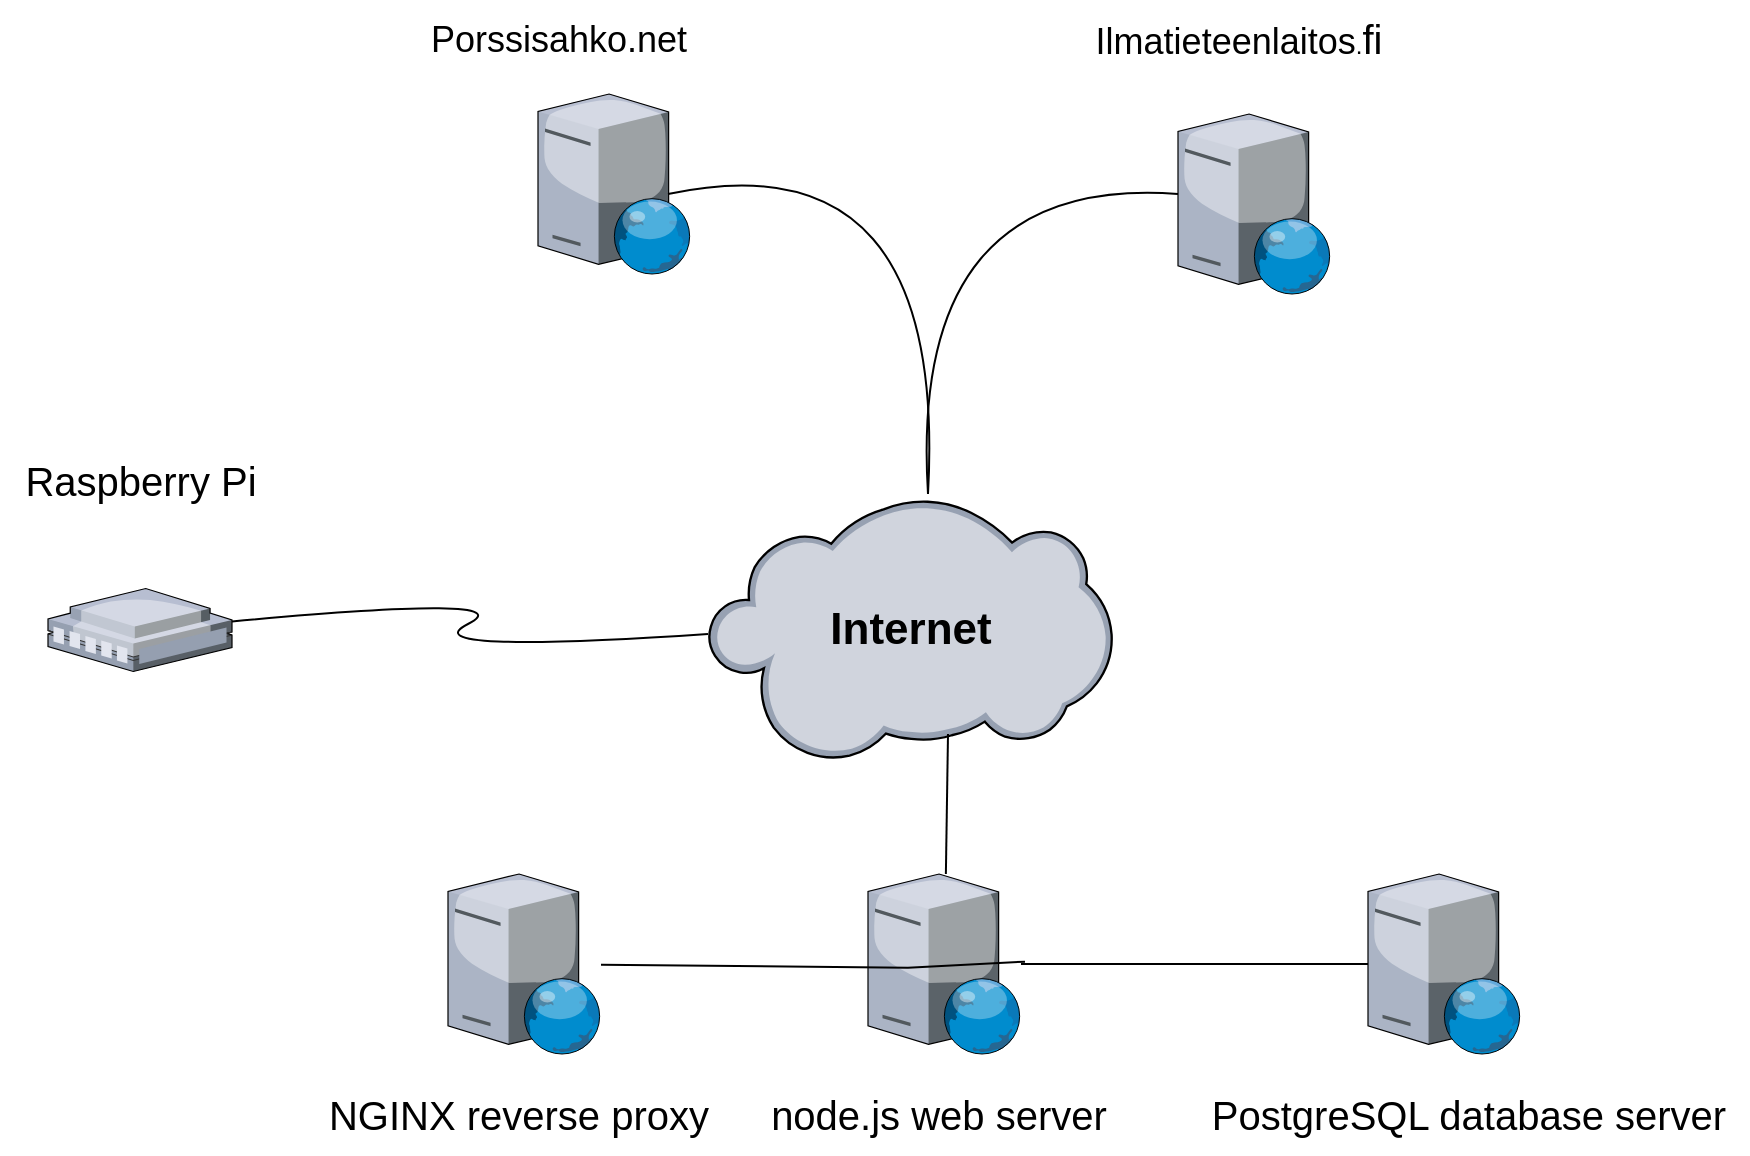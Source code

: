 <mxfile version="21.6.8" type="device">
  <diagram name="Page-1" id="FNjy7vPUue7BM_zLJFXV">
    <mxGraphModel dx="910" dy="1183" grid="1" gridSize="10" guides="1" tooltips="1" connect="1" arrows="1" fold="1" page="1" pageScale="1" pageWidth="1169" pageHeight="827" math="0" shadow="0">
      <root>
        <mxCell id="0" />
        <mxCell id="1" parent="0" />
        <mxCell id="IJgoSyGLdFJKMN9JlqgX-1" value="" style="verticalLabelPosition=bottom;sketch=0;aspect=fixed;html=1;verticalAlign=top;strokeColor=none;align=center;outlineConnect=0;shape=mxgraph.citrix.web_server;" parent="1" vertex="1">
          <mxGeometry x="315" y="80" width="76.5" height="90" as="geometry" />
        </mxCell>
        <mxCell id="IJgoSyGLdFJKMN9JlqgX-2" value="" style="verticalLabelPosition=bottom;sketch=0;aspect=fixed;html=1;verticalAlign=top;strokeColor=none;align=center;outlineConnect=0;shape=mxgraph.citrix.web_server;" parent="1" vertex="1">
          <mxGeometry x="635" y="90" width="76.5" height="90" as="geometry" />
        </mxCell>
        <mxCell id="IJgoSyGLdFJKMN9JlqgX-3" value="" style="verticalLabelPosition=bottom;sketch=0;aspect=fixed;html=1;verticalAlign=top;strokeColor=none;align=center;outlineConnect=0;shape=mxgraph.citrix.web_server;" parent="1" vertex="1">
          <mxGeometry x="270" y="470" width="76.5" height="90" as="geometry" />
        </mxCell>
        <mxCell id="IJgoSyGLdFJKMN9JlqgX-4" value="" style="verticalLabelPosition=bottom;sketch=0;aspect=fixed;html=1;verticalAlign=top;strokeColor=none;align=center;outlineConnect=0;shape=mxgraph.citrix.web_server;" parent="1" vertex="1">
          <mxGeometry x="480" y="470" width="76.5" height="90" as="geometry" />
        </mxCell>
        <mxCell id="IJgoSyGLdFJKMN9JlqgX-6" value="&lt;b&gt;&lt;font style=&quot;font-size: 22px;&quot;&gt;Internet&lt;/font&gt;&lt;/b&gt;" style="verticalLabelPosition=middle;sketch=0;aspect=fixed;html=1;verticalAlign=middle;strokeColor=none;align=center;outlineConnect=0;shape=mxgraph.citrix.cloud;labelPosition=center;" parent="1" vertex="1">
          <mxGeometry x="400" y="282" width="202.26" height="132" as="geometry" />
        </mxCell>
        <mxCell id="IJgoSyGLdFJKMN9JlqgX-7" value="&lt;font style=&quot;font-size: 18px;&quot;&gt;Porssisahko.net&lt;/font&gt;" style="text;html=1;align=center;verticalAlign=middle;resizable=0;points=[];autosize=1;strokeColor=none;fillColor=none;" parent="1" vertex="1">
          <mxGeometry x="250" y="33" width="150" height="40" as="geometry" />
        </mxCell>
        <mxCell id="IJgoSyGLdFJKMN9JlqgX-8" value="&lt;font style=&quot;font-size: 18px;&quot;&gt;Ilmatieteenlaitos&lt;/font&gt;.&lt;font style=&quot;font-size: 20px;&quot;&gt;fi&lt;/font&gt;" style="text;html=1;align=center;verticalAlign=middle;resizable=0;points=[];autosize=1;strokeColor=none;fillColor=none;" parent="1" vertex="1">
          <mxGeometry x="580" y="33" width="170" height="40" as="geometry" />
        </mxCell>
        <mxCell id="IJgoSyGLdFJKMN9JlqgX-9" value="" style="verticalLabelPosition=bottom;sketch=0;aspect=fixed;html=1;verticalAlign=top;strokeColor=none;align=center;outlineConnect=0;shape=mxgraph.citrix.remote_office;" parent="1" vertex="1">
          <mxGeometry x="70" y="327.25" width="92" height="41.5" as="geometry" />
        </mxCell>
        <mxCell id="IJgoSyGLdFJKMN9JlqgX-10" value="&lt;font style=&quot;font-size: 20px;&quot;&gt;Raspberry Pi&lt;/font&gt;" style="text;html=1;align=center;verticalAlign=middle;resizable=0;points=[];autosize=1;strokeColor=none;fillColor=none;" parent="1" vertex="1">
          <mxGeometry x="46" y="253" width="140" height="40" as="geometry" />
        </mxCell>
        <mxCell id="IJgoSyGLdFJKMN9JlqgX-11" value="&lt;font style=&quot;font-size: 20px;&quot;&gt;NGINX reverse proxy&lt;/font&gt;" style="text;html=1;align=center;verticalAlign=middle;resizable=0;points=[];autosize=1;strokeColor=none;fillColor=none;" parent="1" vertex="1">
          <mxGeometry x="200" y="570" width="210" height="40" as="geometry" />
        </mxCell>
        <mxCell id="IJgoSyGLdFJKMN9JlqgX-12" value="&lt;font style=&quot;font-size: 20px;&quot;&gt;node.js web server&lt;/font&gt;" style="text;html=1;align=center;verticalAlign=middle;resizable=0;points=[];autosize=1;strokeColor=none;fillColor=none;" parent="1" vertex="1">
          <mxGeometry x="420" y="570" width="190" height="40" as="geometry" />
        </mxCell>
        <mxCell id="IJgoSyGLdFJKMN9JlqgX-15" value="" style="verticalLabelPosition=bottom;sketch=0;aspect=fixed;html=1;verticalAlign=top;strokeColor=none;align=center;outlineConnect=0;shape=mxgraph.citrix.web_server;" parent="1" vertex="1">
          <mxGeometry x="730" y="470" width="76.5" height="90" as="geometry" />
        </mxCell>
        <mxCell id="IJgoSyGLdFJKMN9JlqgX-17" value="&lt;font style=&quot;font-size: 20px;&quot;&gt;PostgreSQL database server&lt;/font&gt;" style="text;html=1;align=center;verticalAlign=middle;resizable=0;points=[];autosize=1;strokeColor=none;fillColor=none;" parent="1" vertex="1">
          <mxGeometry x="640" y="570" width="280" height="40" as="geometry" />
        </mxCell>
        <mxCell id="IJgoSyGLdFJKMN9JlqgX-18" value="" style="endArrow=none;html=1;curved=1;" parent="1" edge="1">
          <mxGeometry width="50" height="50" relative="1" as="geometry">
            <mxPoint x="510" y="280" as="sourcePoint" />
            <mxPoint x="635" y="130" as="targetPoint" />
            <Array as="points">
              <mxPoint x="500" y="120" />
            </Array>
          </mxGeometry>
        </mxCell>
        <mxCell id="IJgoSyGLdFJKMN9JlqgX-23" value="" style="endArrow=none;html=1;curved=1;" parent="1" edge="1">
          <mxGeometry width="50" height="50" relative="1" as="geometry">
            <mxPoint x="380" y="130" as="sourcePoint" />
            <mxPoint x="510" y="280" as="targetPoint" />
            <Array as="points">
              <mxPoint x="520" y="100" />
            </Array>
          </mxGeometry>
        </mxCell>
        <mxCell id="IJgoSyGLdFJKMN9JlqgX-24" value="" style="endArrow=none;html=1;curved=1;" parent="1" source="IJgoSyGLdFJKMN9JlqgX-9" edge="1">
          <mxGeometry width="50" height="50" relative="1" as="geometry">
            <mxPoint x="350" y="400" as="sourcePoint" />
            <mxPoint x="400" y="350" as="targetPoint" />
            <Array as="points">
              <mxPoint x="310" y="330" />
              <mxPoint x="250" y="360" />
            </Array>
          </mxGeometry>
        </mxCell>
        <mxCell id="IJgoSyGLdFJKMN9JlqgX-25" value="" style="endArrow=none;html=1;rounded=0;" parent="1" source="IJgoSyGLdFJKMN9JlqgX-4" target="IJgoSyGLdFJKMN9JlqgX-15" edge="1">
          <mxGeometry width="50" height="50" relative="1" as="geometry">
            <mxPoint x="670" y="515" as="sourcePoint" />
            <mxPoint x="740" y="490" as="targetPoint" />
          </mxGeometry>
        </mxCell>
        <mxCell id="IJgoSyGLdFJKMN9JlqgX-26" value="" style="endArrow=none;html=1;rounded=0;" parent="1" source="IJgoSyGLdFJKMN9JlqgX-4" edge="1">
          <mxGeometry width="50" height="50" relative="1" as="geometry">
            <mxPoint x="470" y="450" as="sourcePoint" />
            <mxPoint x="520" y="400" as="targetPoint" />
          </mxGeometry>
        </mxCell>
        <mxCell id="IJgoSyGLdFJKMN9JlqgX-27" value="" style="endArrow=none;html=1;rounded=0;" parent="1" source="IJgoSyGLdFJKMN9JlqgX-3" edge="1">
          <mxGeometry width="50" height="50" relative="1" as="geometry">
            <mxPoint x="391.5" y="513.153" as="sourcePoint" />
            <mxPoint x="558.5" y="513.827" as="targetPoint" />
            <Array as="points">
              <mxPoint x="500" y="516.85" />
            </Array>
          </mxGeometry>
        </mxCell>
      </root>
    </mxGraphModel>
  </diagram>
</mxfile>
